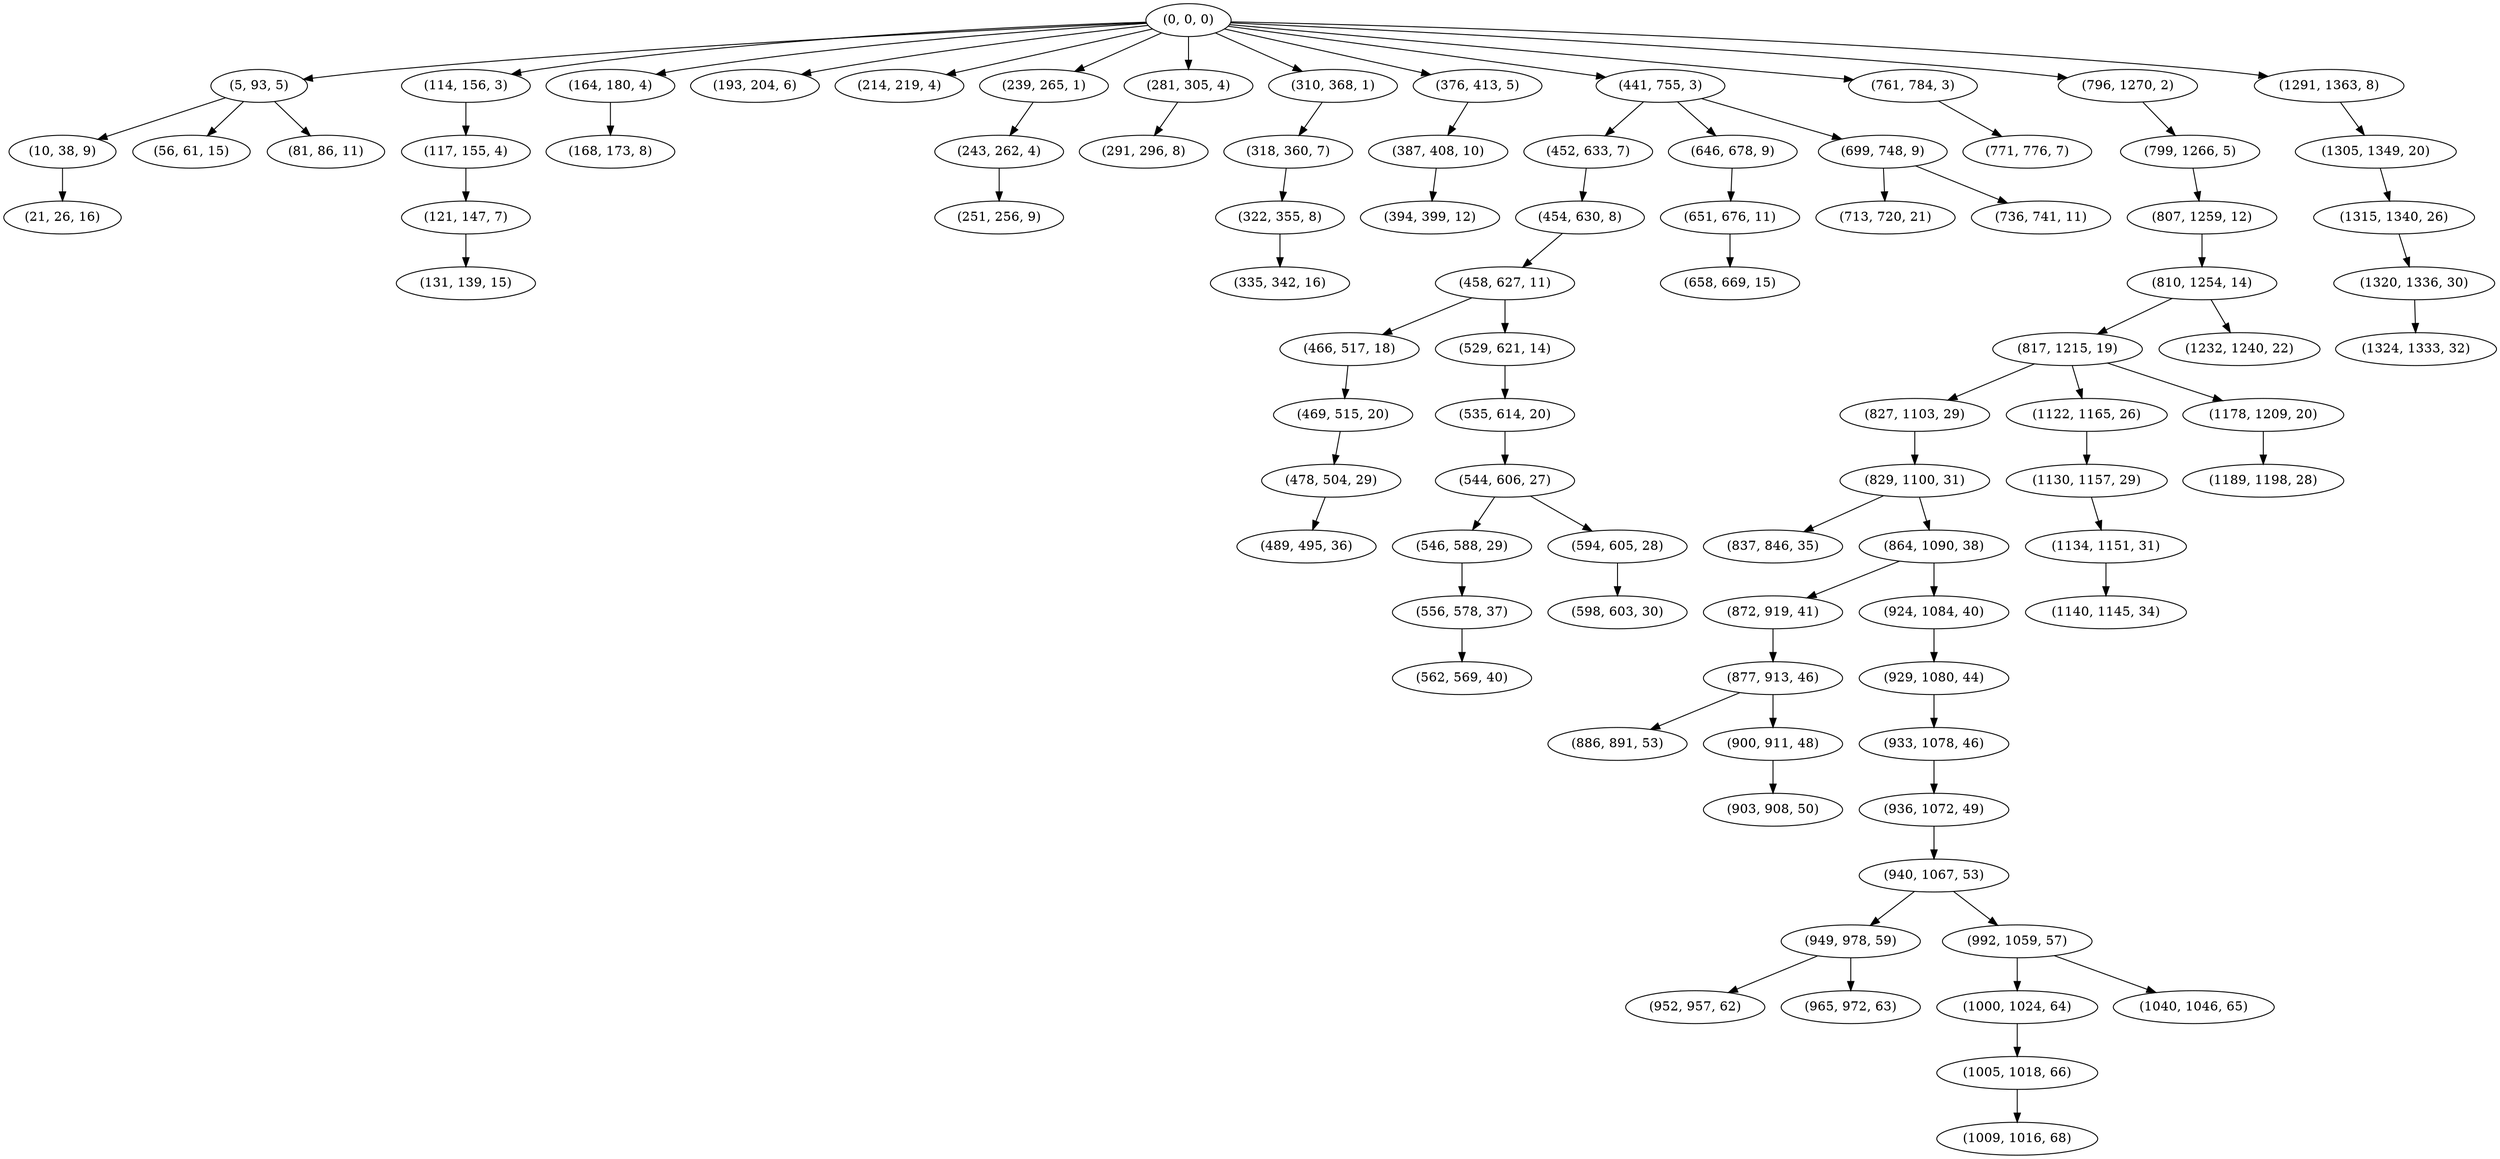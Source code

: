 digraph tree {
    "(0, 0, 0)";
    "(5, 93, 5)";
    "(10, 38, 9)";
    "(21, 26, 16)";
    "(56, 61, 15)";
    "(81, 86, 11)";
    "(114, 156, 3)";
    "(117, 155, 4)";
    "(121, 147, 7)";
    "(131, 139, 15)";
    "(164, 180, 4)";
    "(168, 173, 8)";
    "(193, 204, 6)";
    "(214, 219, 4)";
    "(239, 265, 1)";
    "(243, 262, 4)";
    "(251, 256, 9)";
    "(281, 305, 4)";
    "(291, 296, 8)";
    "(310, 368, 1)";
    "(318, 360, 7)";
    "(322, 355, 8)";
    "(335, 342, 16)";
    "(376, 413, 5)";
    "(387, 408, 10)";
    "(394, 399, 12)";
    "(441, 755, 3)";
    "(452, 633, 7)";
    "(454, 630, 8)";
    "(458, 627, 11)";
    "(466, 517, 18)";
    "(469, 515, 20)";
    "(478, 504, 29)";
    "(489, 495, 36)";
    "(529, 621, 14)";
    "(535, 614, 20)";
    "(544, 606, 27)";
    "(546, 588, 29)";
    "(556, 578, 37)";
    "(562, 569, 40)";
    "(594, 605, 28)";
    "(598, 603, 30)";
    "(646, 678, 9)";
    "(651, 676, 11)";
    "(658, 669, 15)";
    "(699, 748, 9)";
    "(713, 720, 21)";
    "(736, 741, 11)";
    "(761, 784, 3)";
    "(771, 776, 7)";
    "(796, 1270, 2)";
    "(799, 1266, 5)";
    "(807, 1259, 12)";
    "(810, 1254, 14)";
    "(817, 1215, 19)";
    "(827, 1103, 29)";
    "(829, 1100, 31)";
    "(837, 846, 35)";
    "(864, 1090, 38)";
    "(872, 919, 41)";
    "(877, 913, 46)";
    "(886, 891, 53)";
    "(900, 911, 48)";
    "(903, 908, 50)";
    "(924, 1084, 40)";
    "(929, 1080, 44)";
    "(933, 1078, 46)";
    "(936, 1072, 49)";
    "(940, 1067, 53)";
    "(949, 978, 59)";
    "(952, 957, 62)";
    "(965, 972, 63)";
    "(992, 1059, 57)";
    "(1000, 1024, 64)";
    "(1005, 1018, 66)";
    "(1009, 1016, 68)";
    "(1040, 1046, 65)";
    "(1122, 1165, 26)";
    "(1130, 1157, 29)";
    "(1134, 1151, 31)";
    "(1140, 1145, 34)";
    "(1178, 1209, 20)";
    "(1189, 1198, 28)";
    "(1232, 1240, 22)";
    "(1291, 1363, 8)";
    "(1305, 1349, 20)";
    "(1315, 1340, 26)";
    "(1320, 1336, 30)";
    "(1324, 1333, 32)";
    "(0, 0, 0)" -> "(5, 93, 5)";
    "(0, 0, 0)" -> "(114, 156, 3)";
    "(0, 0, 0)" -> "(164, 180, 4)";
    "(0, 0, 0)" -> "(193, 204, 6)";
    "(0, 0, 0)" -> "(214, 219, 4)";
    "(0, 0, 0)" -> "(239, 265, 1)";
    "(0, 0, 0)" -> "(281, 305, 4)";
    "(0, 0, 0)" -> "(310, 368, 1)";
    "(0, 0, 0)" -> "(376, 413, 5)";
    "(0, 0, 0)" -> "(441, 755, 3)";
    "(0, 0, 0)" -> "(761, 784, 3)";
    "(0, 0, 0)" -> "(796, 1270, 2)";
    "(0, 0, 0)" -> "(1291, 1363, 8)";
    "(5, 93, 5)" -> "(10, 38, 9)";
    "(5, 93, 5)" -> "(56, 61, 15)";
    "(5, 93, 5)" -> "(81, 86, 11)";
    "(10, 38, 9)" -> "(21, 26, 16)";
    "(114, 156, 3)" -> "(117, 155, 4)";
    "(117, 155, 4)" -> "(121, 147, 7)";
    "(121, 147, 7)" -> "(131, 139, 15)";
    "(164, 180, 4)" -> "(168, 173, 8)";
    "(239, 265, 1)" -> "(243, 262, 4)";
    "(243, 262, 4)" -> "(251, 256, 9)";
    "(281, 305, 4)" -> "(291, 296, 8)";
    "(310, 368, 1)" -> "(318, 360, 7)";
    "(318, 360, 7)" -> "(322, 355, 8)";
    "(322, 355, 8)" -> "(335, 342, 16)";
    "(376, 413, 5)" -> "(387, 408, 10)";
    "(387, 408, 10)" -> "(394, 399, 12)";
    "(441, 755, 3)" -> "(452, 633, 7)";
    "(441, 755, 3)" -> "(646, 678, 9)";
    "(441, 755, 3)" -> "(699, 748, 9)";
    "(452, 633, 7)" -> "(454, 630, 8)";
    "(454, 630, 8)" -> "(458, 627, 11)";
    "(458, 627, 11)" -> "(466, 517, 18)";
    "(458, 627, 11)" -> "(529, 621, 14)";
    "(466, 517, 18)" -> "(469, 515, 20)";
    "(469, 515, 20)" -> "(478, 504, 29)";
    "(478, 504, 29)" -> "(489, 495, 36)";
    "(529, 621, 14)" -> "(535, 614, 20)";
    "(535, 614, 20)" -> "(544, 606, 27)";
    "(544, 606, 27)" -> "(546, 588, 29)";
    "(544, 606, 27)" -> "(594, 605, 28)";
    "(546, 588, 29)" -> "(556, 578, 37)";
    "(556, 578, 37)" -> "(562, 569, 40)";
    "(594, 605, 28)" -> "(598, 603, 30)";
    "(646, 678, 9)" -> "(651, 676, 11)";
    "(651, 676, 11)" -> "(658, 669, 15)";
    "(699, 748, 9)" -> "(713, 720, 21)";
    "(699, 748, 9)" -> "(736, 741, 11)";
    "(761, 784, 3)" -> "(771, 776, 7)";
    "(796, 1270, 2)" -> "(799, 1266, 5)";
    "(799, 1266, 5)" -> "(807, 1259, 12)";
    "(807, 1259, 12)" -> "(810, 1254, 14)";
    "(810, 1254, 14)" -> "(817, 1215, 19)";
    "(810, 1254, 14)" -> "(1232, 1240, 22)";
    "(817, 1215, 19)" -> "(827, 1103, 29)";
    "(817, 1215, 19)" -> "(1122, 1165, 26)";
    "(817, 1215, 19)" -> "(1178, 1209, 20)";
    "(827, 1103, 29)" -> "(829, 1100, 31)";
    "(829, 1100, 31)" -> "(837, 846, 35)";
    "(829, 1100, 31)" -> "(864, 1090, 38)";
    "(864, 1090, 38)" -> "(872, 919, 41)";
    "(864, 1090, 38)" -> "(924, 1084, 40)";
    "(872, 919, 41)" -> "(877, 913, 46)";
    "(877, 913, 46)" -> "(886, 891, 53)";
    "(877, 913, 46)" -> "(900, 911, 48)";
    "(900, 911, 48)" -> "(903, 908, 50)";
    "(924, 1084, 40)" -> "(929, 1080, 44)";
    "(929, 1080, 44)" -> "(933, 1078, 46)";
    "(933, 1078, 46)" -> "(936, 1072, 49)";
    "(936, 1072, 49)" -> "(940, 1067, 53)";
    "(940, 1067, 53)" -> "(949, 978, 59)";
    "(940, 1067, 53)" -> "(992, 1059, 57)";
    "(949, 978, 59)" -> "(952, 957, 62)";
    "(949, 978, 59)" -> "(965, 972, 63)";
    "(992, 1059, 57)" -> "(1000, 1024, 64)";
    "(992, 1059, 57)" -> "(1040, 1046, 65)";
    "(1000, 1024, 64)" -> "(1005, 1018, 66)";
    "(1005, 1018, 66)" -> "(1009, 1016, 68)";
    "(1122, 1165, 26)" -> "(1130, 1157, 29)";
    "(1130, 1157, 29)" -> "(1134, 1151, 31)";
    "(1134, 1151, 31)" -> "(1140, 1145, 34)";
    "(1178, 1209, 20)" -> "(1189, 1198, 28)";
    "(1291, 1363, 8)" -> "(1305, 1349, 20)";
    "(1305, 1349, 20)" -> "(1315, 1340, 26)";
    "(1315, 1340, 26)" -> "(1320, 1336, 30)";
    "(1320, 1336, 30)" -> "(1324, 1333, 32)";
}
